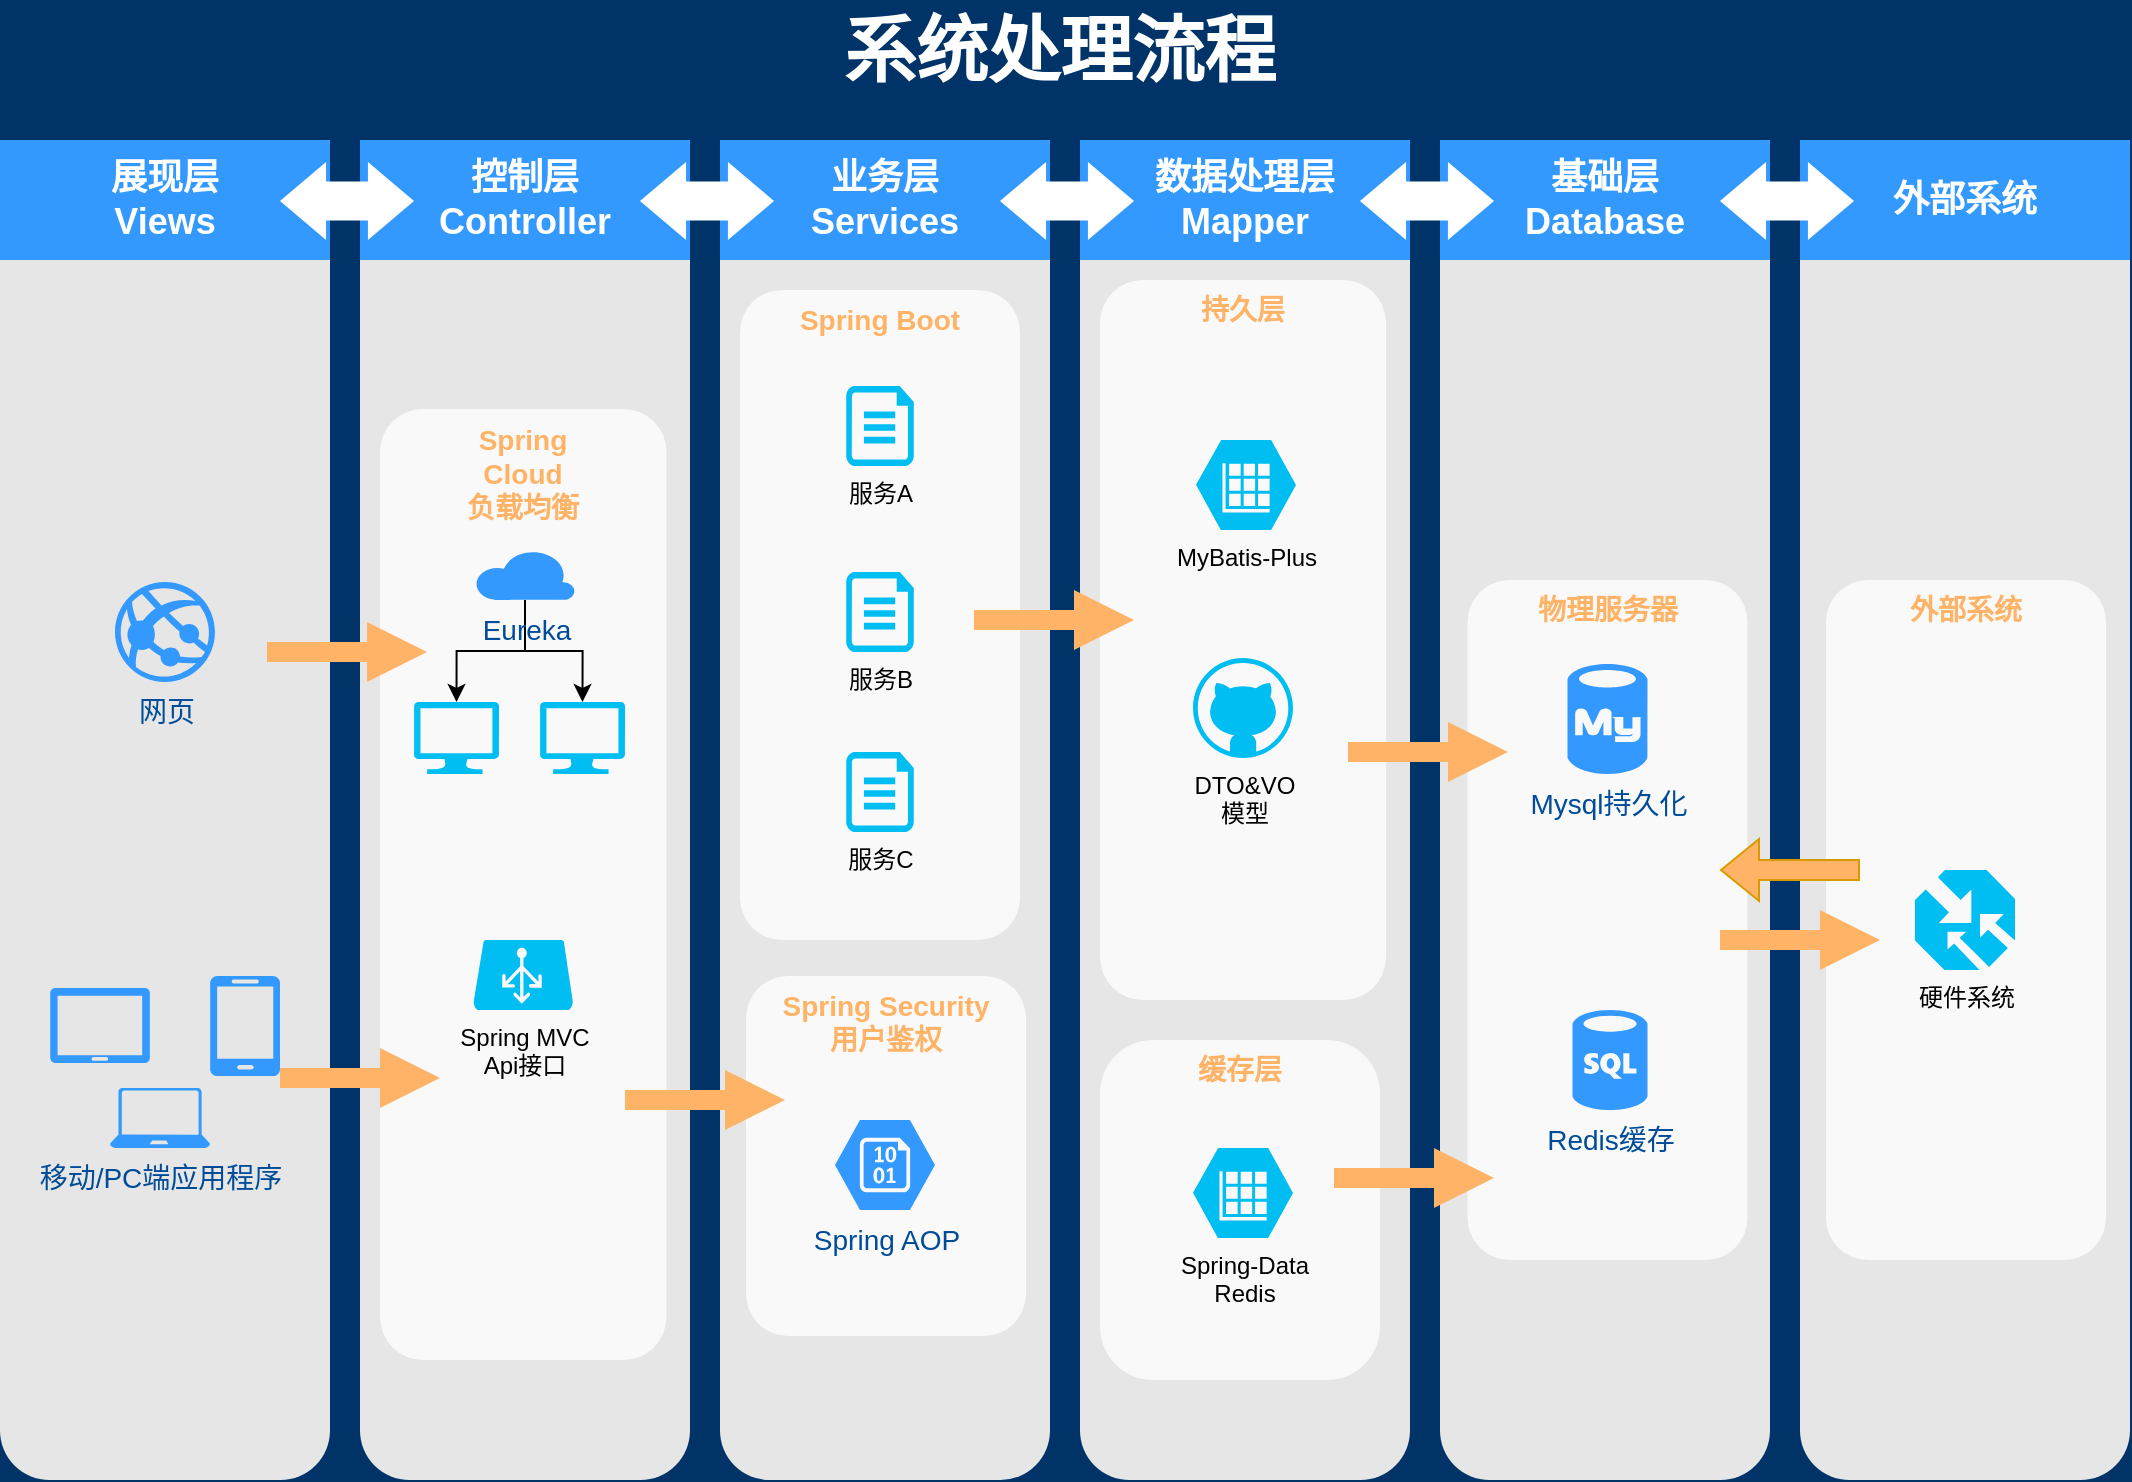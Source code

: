 <mxfile version="17.4.5" type="github">
  <diagram id="6a731a19-8d31-9384-78a2-239565b7b9f0" name="Page-1">
    <mxGraphModel dx="2031" dy="1076" grid="1" gridSize="10" guides="1" tooltips="1" connect="1" arrows="1" fold="1" page="1" pageScale="1" pageWidth="1169" pageHeight="827" background="#003469" math="0" shadow="0">
      <root>
        <mxCell id="0" />
        <mxCell id="1" parent="0" />
        <mxCell id="E6_ZQvl7UITvavYSAjnz-2106" value="" style="rounded=1;whiteSpace=wrap;html=1;dashed=1;strokeColor=none;strokeWidth=2;fillColor=#E6E6E6;fontFamily=Verdana;fontSize=12;fontColor=#00BEF2" vertex="1" parent="1">
          <mxGeometry x="760" y="130" width="165" height="670" as="geometry" />
        </mxCell>
        <mxCell id="2019" value="" style="rounded=1;whiteSpace=wrap;html=1;dashed=1;strokeColor=none;strokeWidth=2;fillColor=#E6E6E6;fontFamily=Verdana;fontSize=12;fontColor=#00BEF2" parent="1" vertex="1">
          <mxGeometry x="40" y="150" width="165" height="650" as="geometry" />
        </mxCell>
        <mxCell id="2020" value="" style="rounded=1;whiteSpace=wrap;html=1;dashed=1;strokeColor=none;strokeWidth=2;fillColor=#E6E6E6;fontFamily=Verdana;fontSize=12;fontColor=#00BEF2" parent="1" vertex="1">
          <mxGeometry x="220" y="130" width="165" height="670" as="geometry" />
        </mxCell>
        <mxCell id="2021" value="" style="rounded=1;whiteSpace=wrap;html=1;dashed=1;strokeColor=none;strokeWidth=2;fillColor=#E6E6E6;fontFamily=Verdana;fontSize=12;fontColor=#00BEF2" parent="1" vertex="1">
          <mxGeometry x="400" y="130" width="165" height="670" as="geometry" />
        </mxCell>
        <mxCell id="2022" value="" style="rounded=1;whiteSpace=wrap;html=1;dashed=1;strokeColor=none;strokeWidth=2;fillColor=#E6E6E6;fontFamily=Verdana;fontSize=12;fontColor=#00BEF2" parent="1" vertex="1">
          <mxGeometry x="580" y="141" width="165" height="659" as="geometry" />
        </mxCell>
        <mxCell id="2024" value="" style="rounded=1;whiteSpace=wrap;html=1;dashed=1;strokeColor=none;strokeWidth=2;fillColor=#E6E6E6;fontFamily=Verdana;fontSize=12;fontColor=#00BEF2" parent="1" vertex="1">
          <mxGeometry x="940" y="130" width="165" height="670" as="geometry" />
        </mxCell>
        <mxCell id="2025" value="展现层&lt;br&gt;Views" style="whiteSpace=wrap;html=1;dashed=1;strokeColor=none;strokeWidth=2;fillColor=#3399FF;fontFamily=Helvetica;fontSize=18;fontColor=#FFFFFF;fontStyle=1" parent="1" vertex="1">
          <mxGeometry x="40" y="130" width="165" height="60" as="geometry" />
        </mxCell>
        <mxCell id="2026" value="控制层&lt;br&gt;Controller" style="whiteSpace=wrap;html=1;dashed=1;strokeColor=none;strokeWidth=2;fillColor=#3399FF;fontFamily=Helvetica;fontSize=18;fontColor=#FFFFFF;fontStyle=1" parent="1" vertex="1">
          <mxGeometry x="220" y="130" width="165" height="60" as="geometry" />
        </mxCell>
        <mxCell id="2027" value="&lt;div&gt;业务层&lt;/div&gt;&lt;div&gt;Services&lt;/div&gt;" style="whiteSpace=wrap;html=1;dashed=1;strokeColor=none;strokeWidth=2;fillColor=#3399FF;fontFamily=Helvetica;fontSize=18;fontColor=#FFFFFF;fontStyle=1" parent="1" vertex="1">
          <mxGeometry x="400" y="130" width="165" height="60" as="geometry" />
        </mxCell>
        <mxCell id="2028" value="数据处理层&lt;br&gt;Mapper" style="whiteSpace=wrap;html=1;dashed=1;strokeColor=none;strokeWidth=2;fillColor=#3399FF;fontFamily=Helvetica;fontSize=18;fontColor=#FFFFFF;fontStyle=1" parent="1" vertex="1">
          <mxGeometry x="580" y="130" width="165" height="60" as="geometry" />
        </mxCell>
        <mxCell id="2030" value="外部系统" style="whiteSpace=wrap;html=1;dashed=1;strokeColor=none;strokeWidth=2;fillColor=#3399FF;fontFamily=Helvetica;fontSize=18;fontColor=#FFFFFF;fontStyle=1" parent="1" vertex="1">
          <mxGeometry x="940" y="130" width="165" height="60" as="geometry" />
        </mxCell>
        <mxCell id="2031" value="" style="shape=mxgraph.arrows.two_way_arrow_horizontal;html=1;verticalLabelPosition=bottom;verticalAlign=top;strokeWidth=2;strokeColor=none;dashed=1;fillColor=#FFFFFF;fontFamily=Verdana;fontSize=12;fontColor=#00BEF2" parent="1" vertex="1">
          <mxGeometry x="180" y="141" width="67" height="39" as="geometry" />
        </mxCell>
        <mxCell id="2032" value="" style="shape=mxgraph.arrows.two_way_arrow_horizontal;html=1;verticalLabelPosition=bottom;verticalAlign=top;strokeWidth=2;strokeColor=none;dashed=1;fillColor=#FFFFFF;fontFamily=Verdana;fontSize=12;fontColor=#00BEF2" parent="1" vertex="1">
          <mxGeometry x="360" y="141" width="67" height="39" as="geometry" />
        </mxCell>
        <mxCell id="2033" value="" style="shape=mxgraph.arrows.two_way_arrow_horizontal;html=1;verticalLabelPosition=bottom;verticalAlign=top;strokeWidth=2;strokeColor=none;dashed=1;fillColor=#FFFFFF;fontFamily=Verdana;fontSize=12;fontColor=#00BEF2" parent="1" vertex="1">
          <mxGeometry x="540" y="141" width="67" height="39" as="geometry" />
        </mxCell>
        <mxCell id="2037" value="" style="verticalLabelPosition=bottom;html=1;verticalAlign=top;strokeColor=none;fillColor=#3399FF;shape=mxgraph.azure.tablet;dashed=1;fontFamily=Helvetica;fontSize=14;fontColor=#004C99" parent="1" vertex="1">
          <mxGeometry x="65" y="554" width="50" height="37.5" as="geometry" />
        </mxCell>
        <mxCell id="2038" value="" style="verticalLabelPosition=bottom;html=1;verticalAlign=top;strokeColor=none;fillColor=#3399FF;shape=mxgraph.azure.mobile;dashed=1;fontFamily=Helvetica;fontSize=14;fontColor=#004C99" parent="1" vertex="1">
          <mxGeometry x="145" y="548" width="35" height="50" as="geometry" />
        </mxCell>
        <mxCell id="2039" value="移动/PC端应用程序" style="verticalLabelPosition=bottom;html=1;verticalAlign=top;strokeColor=none;fillColor=#3399FF;shape=mxgraph.azure.laptop;dashed=1;fontFamily=Helvetica;fontSize=14;fontColor=#004C99" parent="1" vertex="1">
          <mxGeometry x="95" y="604" width="50" height="30" as="geometry" />
        </mxCell>
        <mxCell id="2045" value="网页" style="verticalLabelPosition=bottom;html=1;verticalAlign=top;strokeColor=none;fillColor=#3399FF;shape=mxgraph.azure.azure_website;dashed=1;fontSize=14;fontColor=#004C99" parent="1" vertex="1">
          <mxGeometry x="97.5" y="351" width="50" height="50" as="geometry" />
        </mxCell>
        <mxCell id="2047" value="系统处理流程" style="text;html=1;strokeColor=none;fillColor=none;align=center;verticalAlign=middle;whiteSpace=wrap;overflow=hidden;dashed=1;fontSize=36;fontColor=#FFFFFF;fontFamily=Helvetica;fontStyle=1" parent="1" vertex="1">
          <mxGeometry x="40" y="60" width="1060" height="50" as="geometry" />
        </mxCell>
        <mxCell id="2048" value="Spring Boot" style="rounded=1;whiteSpace=wrap;html=1;dashed=1;strokeColor=none;strokeWidth=2;fillColor=#FFFFFF;fontFamily=Helvetica;fontSize=14;fontColor=#FFB366;opacity=75;verticalAlign=top;fontStyle=1" parent="1" vertex="1">
          <mxGeometry x="410" y="205" width="140" height="325" as="geometry" />
        </mxCell>
        <mxCell id="2049" value="Spring Security&lt;br&gt;用户鉴权" style="rounded=1;whiteSpace=wrap;html=1;dashed=1;strokeColor=none;strokeWidth=2;fillColor=#FFFFFF;fontFamily=Helvetica;fontSize=14;fontColor=#FFB366;opacity=75;verticalAlign=top;fontStyle=1" parent="1" vertex="1">
          <mxGeometry x="413" y="548" width="140" height="180" as="geometry" />
        </mxCell>
        <mxCell id="2054" value="Spring AOP" style="verticalLabelPosition=bottom;html=1;verticalAlign=top;strokeColor=none;fillColor=#3399FF;shape=mxgraph.azure.storage_blob;dashed=1;fontFamily=Helvetica;fontSize=14;fontColor=#004C99" parent="1" vertex="1">
          <mxGeometry x="457.5" y="620" width="50" height="45" as="geometry" />
        </mxCell>
        <mxCell id="2068" value="Spring&lt;br&gt;Cloud&lt;br&gt;负载均衡" style="rounded=1;whiteSpace=wrap;html=1;dashed=1;strokeColor=none;strokeWidth=2;fillColor=#FFFFFF;fontFamily=Helvetica;fontSize=14;fontColor=#FFB366;opacity=75;verticalAlign=top;fontStyle=1" parent="1" vertex="1">
          <mxGeometry x="230" y="264.5" width="143.25" height="475.5" as="geometry" />
        </mxCell>
        <mxCell id="E6_ZQvl7UITvavYSAjnz-2091" style="edgeStyle=orthogonalEdgeStyle;rounded=0;orthogonalLoop=1;jettySize=auto;html=1;entryX=0.5;entryY=0;entryDx=0;entryDy=0;entryPerimeter=0;" edge="1" parent="1" source="2069" target="E6_ZQvl7UITvavYSAjnz-2088">
          <mxGeometry relative="1" as="geometry" />
        </mxCell>
        <mxCell id="E6_ZQvl7UITvavYSAjnz-2092" style="edgeStyle=orthogonalEdgeStyle;rounded=0;orthogonalLoop=1;jettySize=auto;html=1;entryX=0.5;entryY=0;entryDx=0;entryDy=0;entryPerimeter=0;" edge="1" parent="1" source="2069" target="E6_ZQvl7UITvavYSAjnz-2090">
          <mxGeometry relative="1" as="geometry" />
        </mxCell>
        <mxCell id="2069" value="Eureka" style="verticalLabelPosition=bottom;html=1;verticalAlign=top;strokeColor=none;fillColor=#3399FF;shape=mxgraph.azure.cloud;dashed=1;fontSize=14;fontColor=#004C99" parent="1" vertex="1">
          <mxGeometry x="277.5" y="334.75" width="50" height="25.25" as="geometry" />
        </mxCell>
        <mxCell id="2075" value="" style="arrow;html=1;endArrow=block;endFill=1;strokeColor=none;strokeWidth=4;fontFamily=Helvetica;fontSize=36;fontColor=#FFB366;fillColor=#FFB366;" parent="1" edge="1">
          <mxGeometry width="100" height="100" relative="1" as="geometry">
            <mxPoint x="173.5" y="386" as="sourcePoint" />
            <mxPoint x="253.5" y="386" as="targetPoint" />
          </mxGeometry>
        </mxCell>
        <mxCell id="2084" value="" style="arrow;html=1;endArrow=block;endFill=1;strokeColor=none;strokeWidth=4;fontFamily=Helvetica;fontSize=36;fontColor=#FFB366;fillColor=#FFB366;" parent="1" edge="1">
          <mxGeometry width="100" height="100" relative="1" as="geometry">
            <mxPoint x="352.5" y="610" as="sourcePoint" />
            <mxPoint x="432.5" y="610" as="targetPoint" />
          </mxGeometry>
        </mxCell>
        <mxCell id="2085" value="" style="arrow;html=1;endArrow=block;endFill=1;strokeColor=none;strokeWidth=4;fontFamily=Helvetica;fontSize=36;fontColor=#FFB366;fillColor=#FFB366;" parent="1" edge="1">
          <mxGeometry width="100" height="100" relative="1" as="geometry">
            <mxPoint x="180" y="599" as="sourcePoint" />
            <mxPoint x="260" y="599" as="targetPoint" />
          </mxGeometry>
        </mxCell>
        <mxCell id="E6_ZQvl7UITvavYSAjnz-2088" value="" style="verticalLabelPosition=bottom;html=1;verticalAlign=top;align=center;strokeColor=none;fillColor=#00BEF2;shape=mxgraph.azure.computer;pointerEvents=1;" vertex="1" parent="1">
          <mxGeometry x="247" y="411" width="42.5" height="36" as="geometry" />
        </mxCell>
        <mxCell id="E6_ZQvl7UITvavYSAjnz-2090" value="" style="verticalLabelPosition=bottom;html=1;verticalAlign=top;align=center;strokeColor=none;fillColor=#00BEF2;shape=mxgraph.azure.computer;pointerEvents=1;" vertex="1" parent="1">
          <mxGeometry x="310" y="411" width="42.5" height="36" as="geometry" />
        </mxCell>
        <mxCell id="E6_ZQvl7UITvavYSAjnz-2093" value="Spring MVC&lt;br&gt;Api接口" style="verticalLabelPosition=bottom;html=1;verticalAlign=top;align=center;strokeColor=none;fillColor=#00BEF2;shape=mxgraph.azure.azure_load_balancer;" vertex="1" parent="1">
          <mxGeometry x="276.62" y="530" width="50" height="35" as="geometry" />
        </mxCell>
        <mxCell id="E6_ZQvl7UITvavYSAjnz-2096" value="服务A" style="verticalLabelPosition=bottom;html=1;verticalAlign=top;align=center;strokeColor=none;fillColor=#00BEF2;shape=mxgraph.azure.file;pointerEvents=1;" vertex="1" parent="1">
          <mxGeometry x="463.13" y="253" width="33.75" height="40" as="geometry" />
        </mxCell>
        <mxCell id="E6_ZQvl7UITvavYSAjnz-2097" value="服务B" style="verticalLabelPosition=bottom;html=1;verticalAlign=top;align=center;strokeColor=none;fillColor=#00BEF2;shape=mxgraph.azure.file;pointerEvents=1;" vertex="1" parent="1">
          <mxGeometry x="463.13" y="346" width="33.75" height="40" as="geometry" />
        </mxCell>
        <mxCell id="E6_ZQvl7UITvavYSAjnz-2098" value="服务C" style="verticalLabelPosition=bottom;html=1;verticalAlign=top;align=center;strokeColor=none;fillColor=#00BEF2;shape=mxgraph.azure.file;pointerEvents=1;" vertex="1" parent="1">
          <mxGeometry x="463.13" y="436" width="33.75" height="40" as="geometry" />
        </mxCell>
        <mxCell id="E6_ZQvl7UITvavYSAjnz-2102" value="持久层" style="rounded=1;whiteSpace=wrap;html=1;dashed=1;strokeColor=none;strokeWidth=2;fillColor=#FFFFFF;fontFamily=Helvetica;fontSize=14;fontColor=#FFB366;opacity=75;verticalAlign=top;fontStyle=1" vertex="1" parent="1">
          <mxGeometry x="590" y="200" width="143" height="360" as="geometry" />
        </mxCell>
        <mxCell id="E6_ZQvl7UITvavYSAjnz-2104" value="基础层&lt;br&gt;Database" style="whiteSpace=wrap;html=1;dashed=1;strokeColor=none;strokeWidth=2;fillColor=#3399FF;fontFamily=Helvetica;fontSize=18;fontColor=#FFFFFF;fontStyle=1" vertex="1" parent="1">
          <mxGeometry x="760" y="130" width="165" height="60" as="geometry" />
        </mxCell>
        <mxCell id="E6_ZQvl7UITvavYSAjnz-2105" value="物理服务器" style="rounded=1;whiteSpace=wrap;html=1;dashed=1;strokeColor=none;strokeWidth=2;fillColor=#FFFFFF;fontFamily=Helvetica;fontSize=14;fontColor=#FFB366;opacity=75;verticalAlign=top;fontStyle=1" vertex="1" parent="1">
          <mxGeometry x="773.75" y="350" width="140" height="340" as="geometry" />
        </mxCell>
        <mxCell id="2077" value="" style="arrow;html=1;endArrow=block;endFill=1;strokeColor=none;strokeWidth=4;fontFamily=Helvetica;fontSize=36;fontColor=#FFB366;fillColor=#FFB366;" parent="1" edge="1">
          <mxGeometry width="100" height="100" relative="1" as="geometry">
            <mxPoint x="527" y="370" as="sourcePoint" />
            <mxPoint x="607" y="370" as="targetPoint" />
          </mxGeometry>
        </mxCell>
        <mxCell id="E6_ZQvl7UITvavYSAjnz-2101" value="MyBatis-Plus" style="verticalLabelPosition=bottom;html=1;verticalAlign=top;align=center;strokeColor=none;fillColor=#00BEF2;shape=mxgraph.azure.storage_table;" vertex="1" parent="1">
          <mxGeometry x="638" y="280" width="50" height="45" as="geometry" />
        </mxCell>
        <mxCell id="E6_ZQvl7UITvavYSAjnz-2107" value="DTO&amp;amp;VO&lt;br&gt;模型" style="verticalLabelPosition=bottom;html=1;verticalAlign=top;align=center;strokeColor=none;fillColor=#00BEF2;shape=mxgraph.azure.github_code;pointerEvents=1;" vertex="1" parent="1">
          <mxGeometry x="636.5" y="389" width="50" height="50" as="geometry" />
        </mxCell>
        <mxCell id="E6_ZQvl7UITvavYSAjnz-2108" value="缓存层" style="rounded=1;whiteSpace=wrap;html=1;dashed=1;strokeColor=none;strokeWidth=2;fillColor=#FFFFFF;fontFamily=Helvetica;fontSize=14;fontColor=#FFB366;opacity=75;verticalAlign=top;fontStyle=1;arcSize=19;" vertex="1" parent="1">
          <mxGeometry x="590" y="580" width="140" height="170" as="geometry" />
        </mxCell>
        <mxCell id="E6_ZQvl7UITvavYSAjnz-2111" value="Spring-Data&lt;br&gt;Redis" style="verticalLabelPosition=bottom;html=1;verticalAlign=top;align=center;strokeColor=none;fillColor=#00BEF2;shape=mxgraph.azure.storage_table;" vertex="1" parent="1">
          <mxGeometry x="636.5" y="634" width="50" height="45" as="geometry" />
        </mxCell>
        <mxCell id="2056" value="Mysql持久化" style="verticalLabelPosition=bottom;html=1;verticalAlign=top;align=center;strokeColor=none;fillColor=#3399FF;shape=mxgraph.azure.mysql_database;dashed=1;fontFamily=Helvetica;fontSize=14;fontColor=#004C99;" parent="1" vertex="1">
          <mxGeometry x="823.75" y="392" width="40" height="55" as="geometry" />
        </mxCell>
        <mxCell id="2052" value="Redis缓存" style="verticalLabelPosition=bottom;html=1;verticalAlign=top;strokeColor=none;fillColor=#3399FF;shape=mxgraph.azure.sql_database;dashed=1;fontFamily=Helvetica;fontSize=14;fontColor=#004C99" parent="1" vertex="1">
          <mxGeometry x="826.25" y="565" width="37.5" height="50" as="geometry" />
        </mxCell>
        <mxCell id="2034" value="" style="shape=mxgraph.arrows.two_way_arrow_horizontal;html=1;verticalLabelPosition=bottom;verticalAlign=top;strokeWidth=2;strokeColor=none;dashed=1;fillColor=#FFFFFF;fontFamily=Verdana;fontSize=12;fontColor=#00BEF2" parent="1" vertex="1">
          <mxGeometry x="720" y="141" width="67" height="39" as="geometry" />
        </mxCell>
        <mxCell id="2078" value="" style="arrow;html=1;endArrow=block;endFill=1;strokeColor=none;strokeWidth=4;fontFamily=Helvetica;fontSize=36;fontColor=#FFB366;fillColor=#FFB366;" parent="1" edge="1">
          <mxGeometry width="100" height="100" relative="1" as="geometry">
            <mxPoint x="714" y="436" as="sourcePoint" />
            <mxPoint x="794" y="436" as="targetPoint" />
          </mxGeometry>
        </mxCell>
        <mxCell id="2082" value="" style="arrow;html=1;endArrow=block;endFill=1;strokeColor=none;strokeWidth=4;fontFamily=Helvetica;fontSize=36;fontColor=#FFB366;fillColor=#FFB366;" parent="1" edge="1">
          <mxGeometry width="100" height="100" relative="1" as="geometry">
            <mxPoint x="707" y="649" as="sourcePoint" />
            <mxPoint x="787" y="649" as="targetPoint" />
          </mxGeometry>
        </mxCell>
        <mxCell id="E6_ZQvl7UITvavYSAjnz-2114" value="外部系统" style="rounded=1;whiteSpace=wrap;html=1;dashed=1;strokeColor=none;strokeWidth=2;fillColor=#FFFFFF;fontFamily=Helvetica;fontSize=14;fontColor=#FFB366;opacity=75;verticalAlign=top;fontStyle=1" vertex="1" parent="1">
          <mxGeometry x="953" y="350" width="140" height="340" as="geometry" />
        </mxCell>
        <mxCell id="E6_ZQvl7UITvavYSAjnz-2115" value="硬件系统" style="verticalLabelPosition=bottom;html=1;verticalAlign=top;align=center;strokeColor=none;fillColor=#00BEF2;shape=mxgraph.azure.traffic_manager;pointerEvents=1;" vertex="1" parent="1">
          <mxGeometry x="997.5" y="495" width="50" height="50" as="geometry" />
        </mxCell>
        <mxCell id="E6_ZQvl7UITvavYSAjnz-2116" value="" style="arrow;html=1;endArrow=block;endFill=1;strokeColor=none;strokeWidth=4;fontFamily=Helvetica;fontSize=36;fontColor=#FFB366;fillColor=#FFB366;" edge="1" parent="1">
          <mxGeometry width="100" height="100" relative="1" as="geometry">
            <mxPoint x="900" y="530" as="sourcePoint" />
            <mxPoint x="980" y="530" as="targetPoint" />
          </mxGeometry>
        </mxCell>
        <mxCell id="E6_ZQvl7UITvavYSAjnz-2121" value="" style="shape=flexArrow;endArrow=classic;html=1;rounded=0;fillColor=#FFB366;strokeColor=#d79b00;" edge="1" parent="1">
          <mxGeometry width="50" height="50" relative="1" as="geometry">
            <mxPoint x="970" y="495" as="sourcePoint" />
            <mxPoint x="900" y="495" as="targetPoint" />
          </mxGeometry>
        </mxCell>
        <mxCell id="E6_ZQvl7UITvavYSAjnz-2122" value="" style="shape=mxgraph.arrows.two_way_arrow_horizontal;html=1;verticalLabelPosition=bottom;verticalAlign=top;strokeWidth=2;strokeColor=none;dashed=1;fillColor=#FFFFFF;fontFamily=Verdana;fontSize=12;fontColor=#00BEF2" vertex="1" parent="1">
          <mxGeometry x="900" y="141" width="67" height="39" as="geometry" />
        </mxCell>
      </root>
    </mxGraphModel>
  </diagram>
</mxfile>
